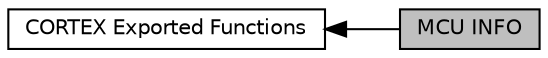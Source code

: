 digraph "MCU INFO"
{
  edge [fontname="Helvetica",fontsize="10",labelfontname="Helvetica",labelfontsize="10"];
  node [fontname="Helvetica",fontsize="10",shape=record];
  rankdir=LR;
  Node0 [label="MCU INFO",height=0.2,width=0.4,color="black", fillcolor="grey75", style="filled", fontcolor="black"];
  Node1 [label="CORTEX Exported Functions",height=0.2,width=0.4,color="black", fillcolor="white", style="filled",URL="$group___c_o_r_t_e_x___l_l___exported___functions.html"];
  Node1->Node0 [shape=plaintext, dir="back", style="solid"];
}
